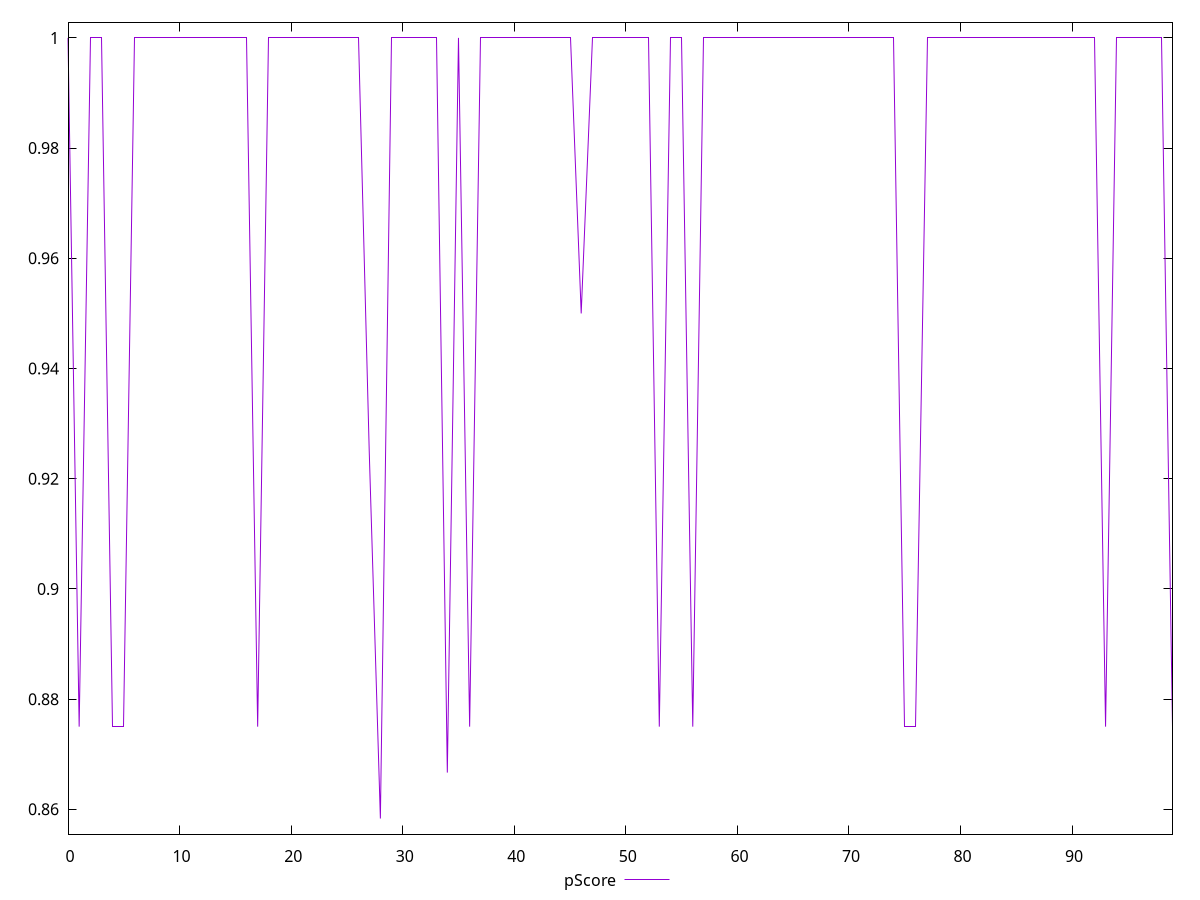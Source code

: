 reset

$pScore <<EOF
0 1
1 0.875
2 1
3 1
4 0.875
5 0.875
6 1
7 1
8 1
9 1
10 1
11 1
12 1
13 1
14 1
15 1
16 1
17 0.875
18 1
19 1
20 1
21 1
22 1
23 1
24 1
25 1
26 1
27 0.925
28 0.8583333333333334
29 1
30 1
31 1
32 1
33 1
34 0.8666666666666667
35 1
36 0.875
37 1
38 1
39 1
40 1
41 1
42 1
43 1
44 1
45 1
46 0.95
47 1
48 1
49 1
50 1
51 1
52 1
53 0.875
54 1
55 1
56 0.875
57 1
58 1
59 1
60 1
61 1
62 1
63 1
64 1
65 1
66 1
67 1
68 1
69 1
70 1
71 1
72 1
73 1
74 1
75 0.875
76 0.875
77 1
78 1
79 1
80 1
81 1
82 1
83 1
84 1
85 1
86 1
87 1
88 1
89 1
90 1
91 1
92 1
93 0.875
94 1
95 1
96 1
97 1
98 1
99 0.875
EOF

set key outside below
set xrange [0:99]
set yrange [0.8555:1.0028333333333332]
set trange [0.8555:1.0028333333333332]
set terminal svg size 640, 500 enhanced background rgb 'white'
set output "reports/report_00027_2021-02-24T12-40-31.850Z/unused-css-rules/samples/music/pScore/values.svg"

plot $pScore title "pScore" with line

reset
